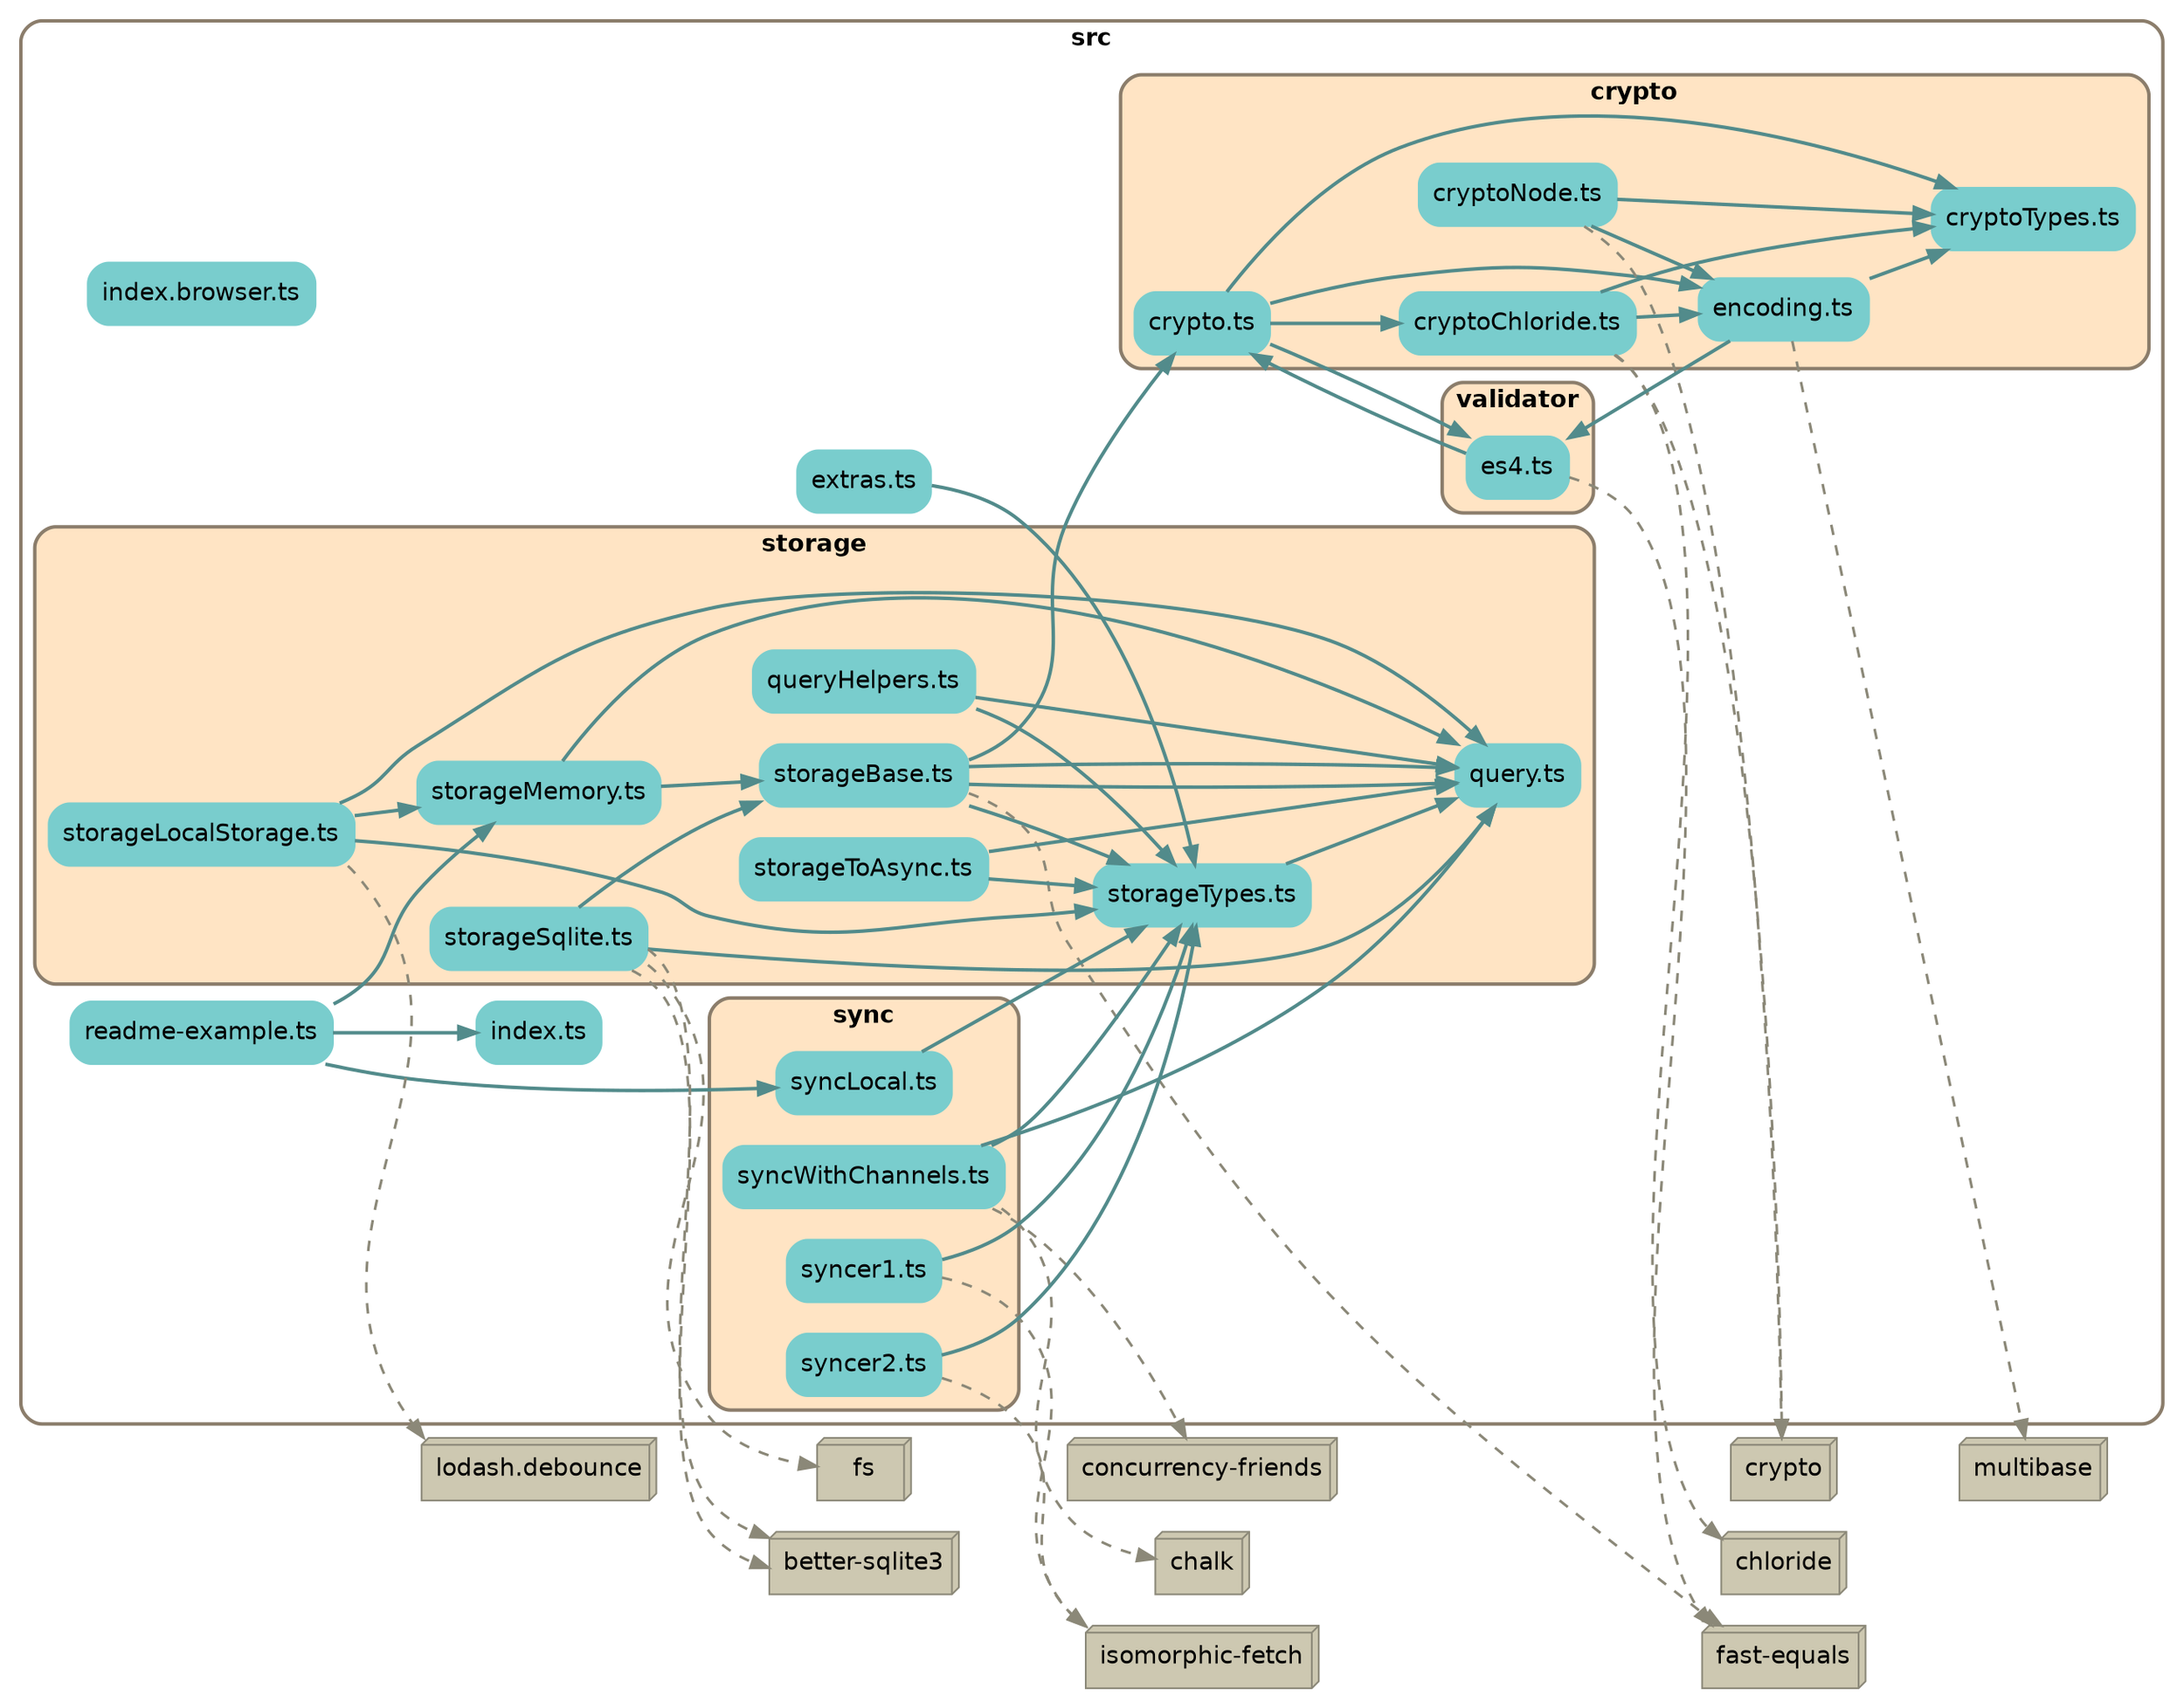 
digraph G {
    //splines=line;
    //splines=polyline;
    splines=true;
    rankdir=LR;
    //newrank=true;
    compound=true;
    graph [fontname = "helvetica"];  // dpi=72
    node [fontname = "helvetica"];
    edge [fontname = "helvetica"];
    
    // files in their folder clusters

    subgraph cluster1242441587 {
        label=<<b>src</b>>;
        style="rounded";
        color=bisque4;
        penwidth=2;
                
        "src/extras.ts" [label="extras.ts", shape=rectangle; style="rounded,filled"; color=darkslategray3];
        "src/index.browser.ts" [label="index.browser.ts", shape=rectangle; style="rounded,filled"; color=darkslategray3];
        "src/index.ts" [label="index.ts", shape=rectangle; style="rounded,filled"; color=darkslategray3];
        "src/readme-example.ts" [label="readme-example.ts", shape=rectangle; style="rounded,filled"; color=darkslategray3];

        subgraph cluster4766328072 {
            label=<<b>crypto</b>>;
            style="rounded,filled";
            fillcolor=bisque;
            color=bisque4;
            penwidth=2;
                
            "src/crypto/crypto.ts" [label="crypto.ts", shape=rectangle; style="rounded,filled"; color=darkslategray3];
            "src/crypto/cryptoChloride.ts" [label="cryptoChloride.ts", shape=rectangle; style="rounded,filled"; color=darkslategray3];
            "src/crypto/cryptoNode.ts" [label="cryptoNode.ts", shape=rectangle; style="rounded,filled"; color=darkslategray3];
            "src/crypto/cryptoTypes.ts" [label="cryptoTypes.ts", shape=rectangle; style="rounded,filled"; color=darkslategray3];
            "src/crypto/encoding.ts" [label="encoding.ts", shape=rectangle; style="rounded,filled"; color=darkslategray3];
        }

        subgraph cluster786744886 {
            label=<<b>storage</b>>;
            style="rounded,filled";
            fillcolor=bisque;
            color=bisque4;
            penwidth=2;
                
            "src/storage/query.ts" [label="query.ts", shape=rectangle; style="rounded,filled"; color=darkslategray3];
            "src/storage/queryHelpers.ts" [label="queryHelpers.ts", shape=rectangle; style="rounded,filled"; color=darkslategray3];
            "src/storage/storageBase.ts" [label="storageBase.ts", shape=rectangle; style="rounded,filled"; color=darkslategray3];
            "src/storage/storageLocalStorage.ts" [label="storageLocalStorage.ts", shape=rectangle; style="rounded,filled"; color=darkslategray3];
            "src/storage/storageMemory.ts" [label="storageMemory.ts", shape=rectangle; style="rounded,filled"; color=darkslategray3];
            "src/storage/storageSqlite.ts" [label="storageSqlite.ts", shape=rectangle; style="rounded,filled"; color=darkslategray3];
            "src/storage/storageToAsync.ts" [label="storageToAsync.ts", shape=rectangle; style="rounded,filled"; color=darkslategray3];
            "src/storage/storageTypes.ts" [label="storageTypes.ts", shape=rectangle; style="rounded,filled"; color=darkslategray3];
        }

        subgraph cluster9677068709 {
            label=<<b>sync</b>>;
            style="rounded,filled";
            fillcolor=bisque;
            color=bisque4;
            penwidth=2;
                
            "src/sync/syncLocal.ts" [label="syncLocal.ts", shape=rectangle; style="rounded,filled"; color=darkslategray3];
            "src/sync/syncWithChannels.ts" [label="syncWithChannels.ts", shape=rectangle; style="rounded,filled"; color=darkslategray3];
            "src/sync/syncer1.ts" [label="syncer1.ts", shape=rectangle; style="rounded,filled"; color=darkslategray3];
            "src/sync/syncer2.ts" [label="syncer2.ts", shape=rectangle; style="rounded,filled"; color=darkslategray3];
        }

        subgraph cluster4759481671 {
            label=<<b>validator</b>>;
            style="rounded,filled";
            fillcolor=bisque;
            color=bisque4;
            penwidth=2;
                
            "src/validator/es4.ts" [label="es4.ts", shape=rectangle; style="rounded,filled"; color=darkslategray3];
        }
    }

    // packages not in their own cluster
        "crypto" [shape=box3d, style=filled, fillcolor=cornsilk3, color=cornsilk4];
        "chloride" [shape=box3d, style=filled, fillcolor=cornsilk3, color=cornsilk4];
        "multibase" [shape=box3d, style=filled, fillcolor=cornsilk3, color=cornsilk4];
        "fast-equals" [shape=box3d, style=filled, fillcolor=cornsilk3, color=cornsilk4];
        "lodash.debounce" [shape=box3d, style=filled, fillcolor=cornsilk3, color=cornsilk4];
        "fs" [shape=box3d, style=filled, fillcolor=cornsilk3, color=cornsilk4];
        "better-sqlite3" [shape=box3d, style=filled, fillcolor=cornsilk3, color=cornsilk4];
        "chalk" [shape=box3d, style=filled, fillcolor=cornsilk3, color=cornsilk4];
        "concurrency-friends" [shape=box3d, style=filled, fillcolor=cornsilk3, color=cornsilk4];
        "isomorphic-fetch" [shape=box3d, style=filled, fillcolor=cornsilk3, color=cornsilk4];

    // edges between files
    "src/crypto/crypto.ts" -> "src/crypto/cryptoChloride.ts" [penwidth=2; color=darkslategray4];
    "src/crypto/crypto.ts" -> "src/crypto/cryptoTypes.ts" [penwidth=2; color=darkslategray4];
    "src/crypto/crypto.ts" -> "src/crypto/encoding.ts" [penwidth=2; color=darkslategray4];
    "src/crypto/crypto.ts" -> "src/validator/es4.ts" [penwidth=2; color=darkslategray4];
    "src/crypto/cryptoChloride.ts" -> "src/crypto/cryptoTypes.ts" [penwidth=2; color=darkslategray4];
    "src/crypto/cryptoChloride.ts" -> "src/crypto/encoding.ts" [penwidth=2; color=darkslategray4];
    "src/crypto/cryptoNode.ts" -> "src/crypto/cryptoTypes.ts" [penwidth=2; color=darkslategray4];
    "src/crypto/cryptoNode.ts" -> "src/crypto/encoding.ts" [penwidth=2; color=darkslategray4];
    "src/crypto/encoding.ts" -> "src/crypto/cryptoTypes.ts" [penwidth=2; color=darkslategray4];
    "src/crypto/encoding.ts" -> "src/validator/es4.ts" [penwidth=2; color=darkslategray4];
    "src/extras.ts" -> "src/storage/storageTypes.ts" [penwidth=2; color=darkslategray4];
    "src/readme-example.ts" -> "src/index.ts" [penwidth=2; color=darkslategray4];
    "src/readme-example.ts" -> "src/storage/storageMemory.ts" [penwidth=2; color=darkslategray4];
    "src/readme-example.ts" -> "src/sync/syncLocal.ts" [penwidth=2; color=darkslategray4];
    "src/storage/queryHelpers.ts" -> "src/storage/storageTypes.ts" [penwidth=2; color=darkslategray4];
    "src/storage/queryHelpers.ts" -> "src/storage/query.ts" [penwidth=2; color=darkslategray4];
    "src/storage/storageBase.ts" -> "src/storage/storageTypes.ts" [penwidth=2; color=darkslategray4];
    "src/storage/storageBase.ts" -> "src/storage/query.ts" [penwidth=2; color=darkslategray4];
    "src/storage/storageBase.ts" -> "src/crypto/crypto.ts" [penwidth=2; color=darkslategray4];
    "src/storage/storageBase.ts" -> "src/storage/query.ts" [penwidth=2; color=darkslategray4];
    "src/storage/storageLocalStorage.ts" -> "src/storage/storageTypes.ts" [penwidth=2; color=darkslategray4];
    "src/storage/storageLocalStorage.ts" -> "src/storage/query.ts" [penwidth=2; color=darkslategray4];
    "src/storage/storageLocalStorage.ts" -> "src/storage/storageMemory.ts" [penwidth=2; color=darkslategray4];
    "src/storage/storageMemory.ts" -> "src/storage/query.ts" [penwidth=2; color=darkslategray4];
    "src/storage/storageMemory.ts" -> "src/storage/storageBase.ts" [penwidth=2; color=darkslategray4];
    "src/storage/storageSqlite.ts" -> "src/storage/query.ts" [penwidth=2; color=darkslategray4];
    "src/storage/storageSqlite.ts" -> "src/storage/storageBase.ts" [penwidth=2; color=darkslategray4];
    "src/storage/storageToAsync.ts" -> "src/storage/query.ts" [penwidth=2; color=darkslategray4];
    "src/storage/storageToAsync.ts" -> "src/storage/storageTypes.ts" [penwidth=2; color=darkslategray4];
    "src/storage/storageTypes.ts" -> "src/storage/query.ts" [penwidth=2; color=darkslategray4];
    "src/sync/syncLocal.ts" -> "src/storage/storageTypes.ts" [penwidth=2; color=darkslategray4];
    "src/sync/syncWithChannels.ts" -> "src/storage/query.ts" [penwidth=2; color=darkslategray4];
    "src/sync/syncWithChannels.ts" -> "src/storage/storageTypes.ts" [penwidth=2; color=darkslategray4];
    "src/sync/syncer1.ts" -> "src/storage/storageTypes.ts" [penwidth=2; color=darkslategray4];
    "src/sync/syncer2.ts" -> "src/storage/storageTypes.ts" [penwidth=2; color=darkslategray4];
    "src/validator/es4.ts" -> "src/crypto/crypto.ts" [penwidth=2; color=darkslategray4];

    // edges from files to packages
    "src/crypto/cryptoChloride.ts" -> "crypto" [penwidth=1.5; style=dashed, color=cornsilk4, weight=1];
    "src/crypto/cryptoChloride.ts" -> "chloride" [penwidth=1.5; style=dashed, color=cornsilk4, weight=1];
    "src/crypto/cryptoNode.ts" -> "crypto" [penwidth=1.5; style=dashed, color=cornsilk4, weight=1];
    "src/crypto/encoding.ts" -> "multibase" [penwidth=1.5; style=dashed, color=cornsilk4, weight=1];
    "src/storage/storageBase.ts" -> "fast-equals" [penwidth=1.5; style=dashed, color=cornsilk4, weight=1];
    "src/storage/storageLocalStorage.ts" -> "lodash.debounce" [penwidth=1.5; style=dashed, color=cornsilk4, weight=1];
    "src/storage/storageSqlite.ts" -> "fs" [penwidth=1.5; style=dashed, color=cornsilk4, weight=1];
    "src/storage/storageSqlite.ts" -> "better-sqlite3" [penwidth=1.5; style=dashed, color=cornsilk4, weight=1];
    "src/storage/storageSqlite.ts" -> "better-sqlite3" [penwidth=1.5; style=dashed, color=cornsilk4, weight=1];
    "src/sync/syncWithChannels.ts" -> "chalk" [penwidth=1.5; style=dashed, color=cornsilk4, weight=1];
    "src/sync/syncWithChannels.ts" -> "concurrency-friends" [penwidth=1.5; style=dashed, color=cornsilk4, weight=1];
    "src/sync/syncer1.ts" -> "isomorphic-fetch" [penwidth=1.5; style=dashed, color=cornsilk4, weight=1];
    "src/sync/syncer2.ts" -> "isomorphic-fetch" [penwidth=1.5; style=dashed, color=cornsilk4, weight=1];
    "src/validator/es4.ts" -> "fast-equals" [penwidth=1.5; style=dashed, color=cornsilk4, weight=1];

}
